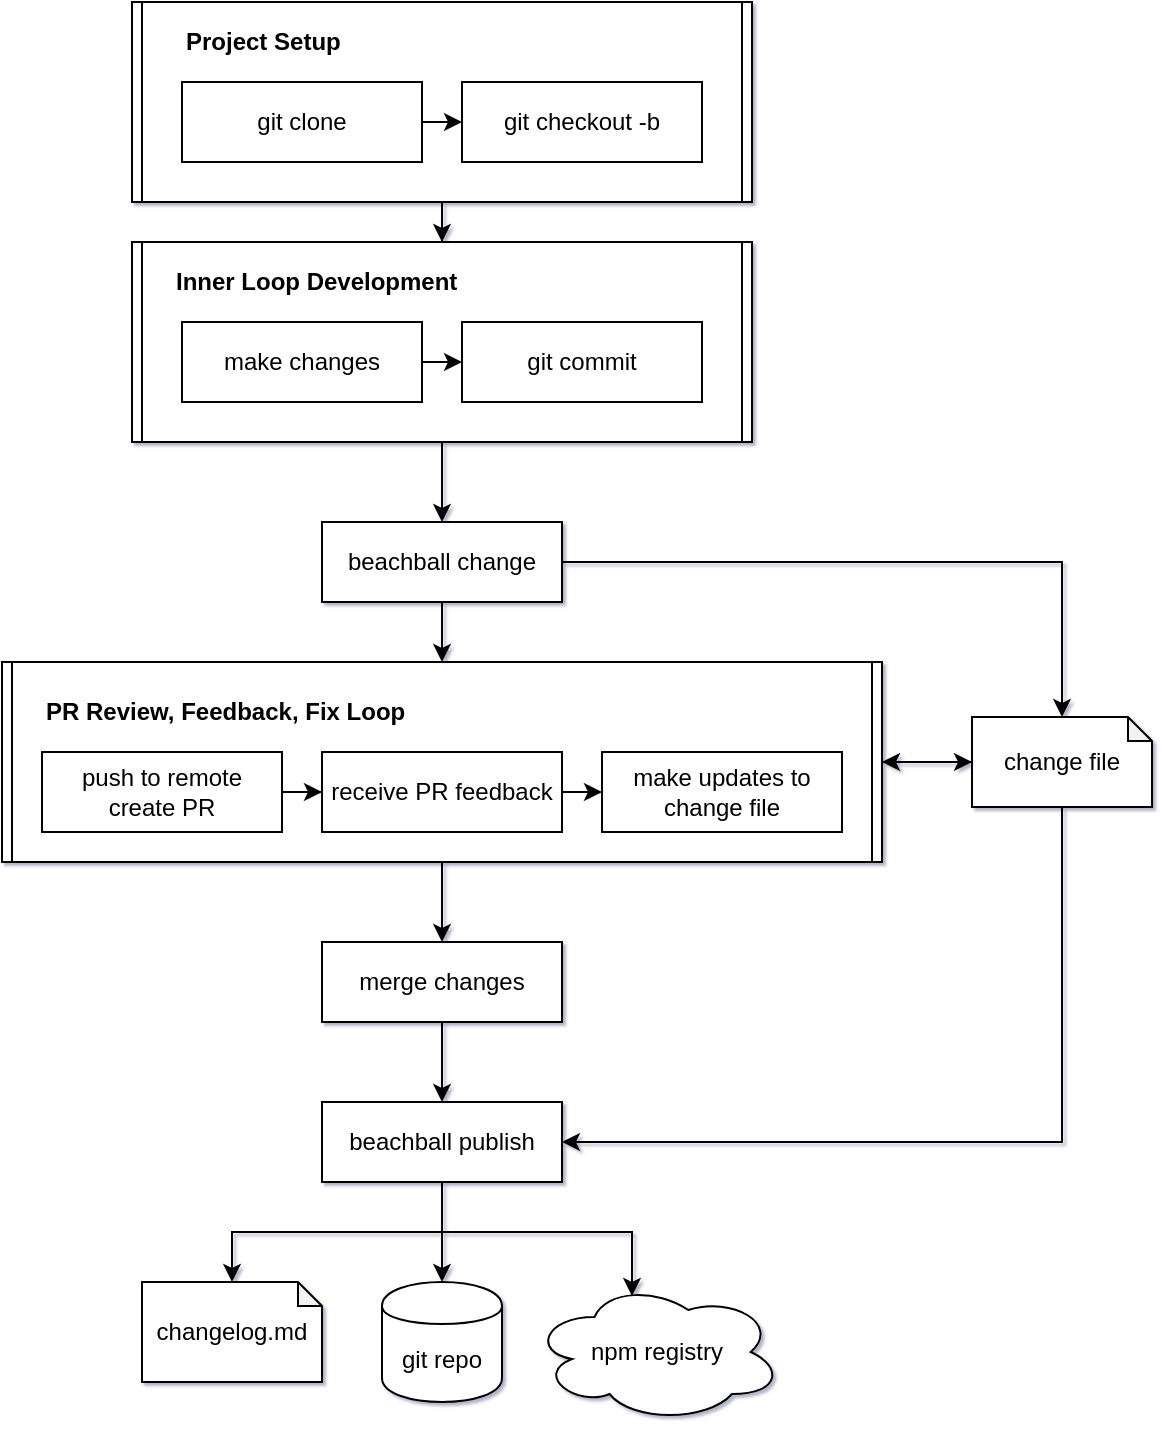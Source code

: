 <mxfile version="10.8.0" type="device"><diagram id="bYk9s6o_f_YvKqreGE54" name="Page-1"><mxGraphModel dx="2796" dy="1368" grid="1" gridSize="10" guides="1" tooltips="1" connect="1" arrows="1" fold="1" page="1" pageScale="1" pageWidth="850" pageHeight="1100" math="0" shadow="1"><root><mxCell id="0"/><mxCell id="1" parent="0"/><mxCell id="IC5TiuqgLOno1s_pQjaG-35" style="edgeStyle=orthogonalEdgeStyle;rounded=0;orthogonalLoop=1;jettySize=auto;html=1;entryX=0.5;entryY=0;entryDx=0;entryDy=0;" edge="1" parent="1" source="IC5TiuqgLOno1s_pQjaG-5" target="IC5TiuqgLOno1s_pQjaG-26"><mxGeometry relative="1" as="geometry"/></mxCell><mxCell id="IC5TiuqgLOno1s_pQjaG-47" style="edgeStyle=orthogonalEdgeStyle;rounded=0;orthogonalLoop=1;jettySize=auto;html=1;" edge="1" parent="1" source="IC5TiuqgLOno1s_pQjaG-5" target="IC5TiuqgLOno1s_pQjaG-46"><mxGeometry relative="1" as="geometry"/></mxCell><mxCell id="IC5TiuqgLOno1s_pQjaG-5" value="beachball change" style="rounded=0;whiteSpace=wrap;html=1;" vertex="1" parent="1"><mxGeometry x="415" y="280" width="120" height="40" as="geometry"/></mxCell><mxCell id="IC5TiuqgLOno1s_pQjaG-38" style="edgeStyle=orthogonalEdgeStyle;rounded=0;orthogonalLoop=1;jettySize=auto;html=1;entryX=0.5;entryY=0;entryDx=0;entryDy=0;" edge="1" parent="1" source="IC5TiuqgLOno1s_pQjaG-9" target="IC5TiuqgLOno1s_pQjaG-10"><mxGeometry relative="1" as="geometry"/></mxCell><mxCell id="IC5TiuqgLOno1s_pQjaG-9" value="merge changes&lt;br&gt;" style="rounded=0;whiteSpace=wrap;html=1;" vertex="1" parent="1"><mxGeometry x="415" y="490" width="120" height="40" as="geometry"/></mxCell><mxCell id="IC5TiuqgLOno1s_pQjaG-43" style="edgeStyle=orthogonalEdgeStyle;rounded=0;orthogonalLoop=1;jettySize=auto;html=1;entryX=0.5;entryY=0;entryDx=0;entryDy=0;" edge="1" parent="1" source="IC5TiuqgLOno1s_pQjaG-10" target="IC5TiuqgLOno1s_pQjaG-40"><mxGeometry relative="1" as="geometry"/></mxCell><mxCell id="IC5TiuqgLOno1s_pQjaG-44" style="edgeStyle=orthogonalEdgeStyle;rounded=0;orthogonalLoop=1;jettySize=auto;html=1;entryX=0.4;entryY=0.1;entryDx=0;entryDy=0;entryPerimeter=0;exitX=0.5;exitY=1;exitDx=0;exitDy=0;" edge="1" parent="1" source="IC5TiuqgLOno1s_pQjaG-10" target="IC5TiuqgLOno1s_pQjaG-41"><mxGeometry relative="1" as="geometry"/></mxCell><mxCell id="IC5TiuqgLOno1s_pQjaG-45" style="edgeStyle=orthogonalEdgeStyle;rounded=0;orthogonalLoop=1;jettySize=auto;html=1;entryX=0.5;entryY=0;entryDx=0;entryDy=0;entryPerimeter=0;exitX=0.5;exitY=1;exitDx=0;exitDy=0;" edge="1" parent="1" source="IC5TiuqgLOno1s_pQjaG-10" target="IC5TiuqgLOno1s_pQjaG-39"><mxGeometry relative="1" as="geometry"/></mxCell><mxCell id="IC5TiuqgLOno1s_pQjaG-10" value="beachball publish&lt;br&gt;" style="rounded=0;whiteSpace=wrap;html=1;" vertex="1" parent="1"><mxGeometry x="415" y="570" width="120" height="40" as="geometry"/></mxCell><mxCell id="IC5TiuqgLOno1s_pQjaG-19" value="" style="group" vertex="1" connectable="0" parent="1"><mxGeometry x="320" y="140" width="310" height="100" as="geometry"/></mxCell><mxCell id="IC5TiuqgLOno1s_pQjaG-17" value="" style="shape=process;whiteSpace=wrap;html=1;backgroundOutline=1;rounded=0;size=0.015;" vertex="1" parent="IC5TiuqgLOno1s_pQjaG-19"><mxGeometry width="310" height="100" as="geometry"/></mxCell><mxCell id="IC5TiuqgLOno1s_pQjaG-2" value="make changes" style="rounded=0;whiteSpace=wrap;html=1;" vertex="1" parent="IC5TiuqgLOno1s_pQjaG-19"><mxGeometry x="25" y="40" width="120" height="40" as="geometry"/></mxCell><mxCell id="IC5TiuqgLOno1s_pQjaG-3" value="git commit" style="rounded=0;whiteSpace=wrap;html=1;" vertex="1" parent="IC5TiuqgLOno1s_pQjaG-19"><mxGeometry x="165" y="40" width="120" height="40" as="geometry"/></mxCell><mxCell id="IC5TiuqgLOno1s_pQjaG-18" value="&lt;b&gt;Inner Loop Development&lt;/b&gt;" style="text;html=1;strokeColor=none;fillColor=none;align=left;verticalAlign=middle;whiteSpace=wrap;rounded=0;" vertex="1" parent="IC5TiuqgLOno1s_pQjaG-19"><mxGeometry x="20" y="10" width="200" height="20" as="geometry"/></mxCell><mxCell id="IC5TiuqgLOno1s_pQjaG-14" style="edgeStyle=orthogonalEdgeStyle;rounded=0;orthogonalLoop=1;jettySize=auto;html=1;entryX=0;entryY=0.5;entryDx=0;entryDy=0;exitX=1;exitY=0.5;exitDx=0;exitDy=0;" edge="1" parent="IC5TiuqgLOno1s_pQjaG-19" source="IC5TiuqgLOno1s_pQjaG-2" target="IC5TiuqgLOno1s_pQjaG-3"><mxGeometry relative="1" as="geometry"><mxPoint x="450" y="120" as="sourcePoint"/></mxGeometry></mxCell><mxCell id="IC5TiuqgLOno1s_pQjaG-22" value="" style="group" vertex="1" connectable="0" parent="1"><mxGeometry x="320" y="20" width="310" height="100" as="geometry"/></mxCell><mxCell id="IC5TiuqgLOno1s_pQjaG-20" value="" style="shape=process;whiteSpace=wrap;html=1;backgroundOutline=1;rounded=0;size=0.015;" vertex="1" parent="IC5TiuqgLOno1s_pQjaG-22"><mxGeometry width="310" height="100" as="geometry"/></mxCell><mxCell id="IC5TiuqgLOno1s_pQjaG-1" value="git clone" style="rounded=0;whiteSpace=wrap;html=1;" vertex="1" parent="IC5TiuqgLOno1s_pQjaG-22"><mxGeometry x="25" y="40" width="120" height="40" as="geometry"/></mxCell><mxCell id="IC5TiuqgLOno1s_pQjaG-4" value="git checkout -b" style="rounded=0;whiteSpace=wrap;html=1;" vertex="1" parent="IC5TiuqgLOno1s_pQjaG-22"><mxGeometry x="165" y="40" width="120" height="40" as="geometry"/></mxCell><mxCell id="IC5TiuqgLOno1s_pQjaG-11" style="edgeStyle=orthogonalEdgeStyle;rounded=0;orthogonalLoop=1;jettySize=auto;html=1;exitX=1;exitY=0.5;exitDx=0;exitDy=0;entryX=0;entryY=0.5;entryDx=0;entryDy=0;" edge="1" parent="IC5TiuqgLOno1s_pQjaG-22" source="IC5TiuqgLOno1s_pQjaG-1" target="IC5TiuqgLOno1s_pQjaG-4"><mxGeometry relative="1" as="geometry"/></mxCell><mxCell id="IC5TiuqgLOno1s_pQjaG-21" value="&lt;b&gt;Project Setup&lt;/b&gt;" style="text;html=1;strokeColor=none;fillColor=none;align=left;verticalAlign=middle;whiteSpace=wrap;rounded=0;" vertex="1" parent="IC5TiuqgLOno1s_pQjaG-22"><mxGeometry x="25" y="10" width="200" height="20" as="geometry"/></mxCell><mxCell id="IC5TiuqgLOno1s_pQjaG-24" style="edgeStyle=orthogonalEdgeStyle;rounded=0;orthogonalLoop=1;jettySize=auto;html=1;entryX=0.5;entryY=0;entryDx=0;entryDy=0;" edge="1" parent="1" source="IC5TiuqgLOno1s_pQjaG-20" target="IC5TiuqgLOno1s_pQjaG-17"><mxGeometry relative="1" as="geometry"/></mxCell><mxCell id="IC5TiuqgLOno1s_pQjaG-33" style="edgeStyle=orthogonalEdgeStyle;rounded=0;orthogonalLoop=1;jettySize=auto;html=1;entryX=0.5;entryY=0;entryDx=0;entryDy=0;" edge="1" parent="1" source="IC5TiuqgLOno1s_pQjaG-17" target="IC5TiuqgLOno1s_pQjaG-5"><mxGeometry relative="1" as="geometry"/></mxCell><mxCell id="IC5TiuqgLOno1s_pQjaG-36" value="" style="group" vertex="1" connectable="0" parent="1"><mxGeometry x="255" y="350" width="440" height="100" as="geometry"/></mxCell><mxCell id="IC5TiuqgLOno1s_pQjaG-26" value="" style="shape=process;whiteSpace=wrap;html=1;backgroundOutline=1;rounded=0;size=0.012;" vertex="1" parent="IC5TiuqgLOno1s_pQjaG-36"><mxGeometry width="440" height="100" as="geometry"/></mxCell><mxCell id="IC5TiuqgLOno1s_pQjaG-29" value="&lt;b&gt;PR Review, Feedback, Fix Loop&lt;/b&gt;" style="text;html=1;strokeColor=none;fillColor=none;align=left;verticalAlign=middle;whiteSpace=wrap;rounded=0;" vertex="1" parent="IC5TiuqgLOno1s_pQjaG-36"><mxGeometry x="20.032" y="15" width="290.323" height="20" as="geometry"/></mxCell><mxCell id="IC5TiuqgLOno1s_pQjaG-8" value="receive PR feedback&lt;br&gt;" style="rounded=0;whiteSpace=wrap;html=1;" vertex="1" parent="IC5TiuqgLOno1s_pQjaG-36"><mxGeometry x="160" y="45" width="120" height="40" as="geometry"/></mxCell><mxCell id="IC5TiuqgLOno1s_pQjaG-31" style="edgeStyle=orthogonalEdgeStyle;rounded=0;orthogonalLoop=1;jettySize=auto;html=1;entryX=0;entryY=0.5;entryDx=0;entryDy=0;" edge="1" parent="IC5TiuqgLOno1s_pQjaG-36" source="IC5TiuqgLOno1s_pQjaG-6" target="IC5TiuqgLOno1s_pQjaG-8"><mxGeometry relative="1" as="geometry"/></mxCell><mxCell id="IC5TiuqgLOno1s_pQjaG-6" value="push to remote&lt;br&gt;create PR" style="rounded=0;whiteSpace=wrap;html=1;" vertex="1" parent="IC5TiuqgLOno1s_pQjaG-36"><mxGeometry x="20" y="45" width="120" height="40" as="geometry"/></mxCell><mxCell id="IC5TiuqgLOno1s_pQjaG-7" value="make updates to change file&lt;br&gt;" style="rounded=0;whiteSpace=wrap;html=1;" vertex="1" parent="IC5TiuqgLOno1s_pQjaG-36"><mxGeometry x="300" y="45" width="120" height="40" as="geometry"/></mxCell><mxCell id="IC5TiuqgLOno1s_pQjaG-32" style="edgeStyle=orthogonalEdgeStyle;rounded=0;orthogonalLoop=1;jettySize=auto;html=1;exitX=1;exitY=0.5;exitDx=0;exitDy=0;entryX=0;entryY=0.5;entryDx=0;entryDy=0;" edge="1" parent="IC5TiuqgLOno1s_pQjaG-36" source="IC5TiuqgLOno1s_pQjaG-8" target="IC5TiuqgLOno1s_pQjaG-7"><mxGeometry relative="1" as="geometry"/></mxCell><mxCell id="IC5TiuqgLOno1s_pQjaG-37" style="edgeStyle=orthogonalEdgeStyle;rounded=0;orthogonalLoop=1;jettySize=auto;html=1;entryX=0.5;entryY=0;entryDx=0;entryDy=0;" edge="1" parent="1" source="IC5TiuqgLOno1s_pQjaG-26" target="IC5TiuqgLOno1s_pQjaG-9"><mxGeometry relative="1" as="geometry"/></mxCell><mxCell id="IC5TiuqgLOno1s_pQjaG-39" value="&lt;div style=&quot;text-align: left&quot;&gt;&lt;span&gt;changelog.md&lt;/span&gt;&lt;/div&gt;" style="shape=note;whiteSpace=wrap;html=1;backgroundOutline=1;darkOpacity=0.05;rounded=0;align=center;size=12;" vertex="1" parent="1"><mxGeometry x="325" y="660" width="90" height="50" as="geometry"/></mxCell><mxCell id="IC5TiuqgLOno1s_pQjaG-40" value="git repo" style="shape=cylinder;whiteSpace=wrap;html=1;boundedLbl=1;backgroundOutline=1;rounded=0;align=center;" vertex="1" parent="1"><mxGeometry x="445" y="660" width="60" height="60" as="geometry"/></mxCell><mxCell id="IC5TiuqgLOno1s_pQjaG-41" value="npm registry" style="ellipse;shape=cloud;whiteSpace=wrap;html=1;rounded=0;align=center;" vertex="1" parent="1"><mxGeometry x="520" y="660" width="125" height="70" as="geometry"/></mxCell><mxCell id="IC5TiuqgLOno1s_pQjaG-49" style="edgeStyle=orthogonalEdgeStyle;rounded=0;orthogonalLoop=1;jettySize=auto;html=1;entryX=1;entryY=0.5;entryDx=0;entryDy=0;endArrow=classic;endFill=1;" edge="1" parent="1" source="IC5TiuqgLOno1s_pQjaG-46" target="IC5TiuqgLOno1s_pQjaG-26"><mxGeometry relative="1" as="geometry"/></mxCell><mxCell id="IC5TiuqgLOno1s_pQjaG-50" style="edgeStyle=orthogonalEdgeStyle;rounded=0;orthogonalLoop=1;jettySize=auto;html=1;entryX=1;entryY=0.5;entryDx=0;entryDy=0;endArrow=classic;endFill=1;exitX=0.5;exitY=1;exitDx=0;exitDy=0;exitPerimeter=0;" edge="1" parent="1" source="IC5TiuqgLOno1s_pQjaG-46" target="IC5TiuqgLOno1s_pQjaG-10"><mxGeometry relative="1" as="geometry"/></mxCell><mxCell id="IC5TiuqgLOno1s_pQjaG-46" value="&lt;div style=&quot;text-align: left&quot;&gt;&lt;span&gt;change file&lt;/span&gt;&lt;/div&gt;" style="shape=note;whiteSpace=wrap;html=1;backgroundOutline=1;darkOpacity=0.05;rounded=0;align=center;size=12;" vertex="1" parent="1"><mxGeometry x="740" y="377.5" width="90" height="45" as="geometry"/></mxCell><mxCell id="IC5TiuqgLOno1s_pQjaG-48" style="edgeStyle=orthogonalEdgeStyle;rounded=0;orthogonalLoop=1;jettySize=auto;html=1;entryX=0;entryY=0.5;entryDx=0;entryDy=0;entryPerimeter=0;endArrow=classic;endFill=1;" edge="1" parent="1" source="IC5TiuqgLOno1s_pQjaG-26" target="IC5TiuqgLOno1s_pQjaG-46"><mxGeometry relative="1" as="geometry"/></mxCell></root></mxGraphModel></diagram></mxfile>